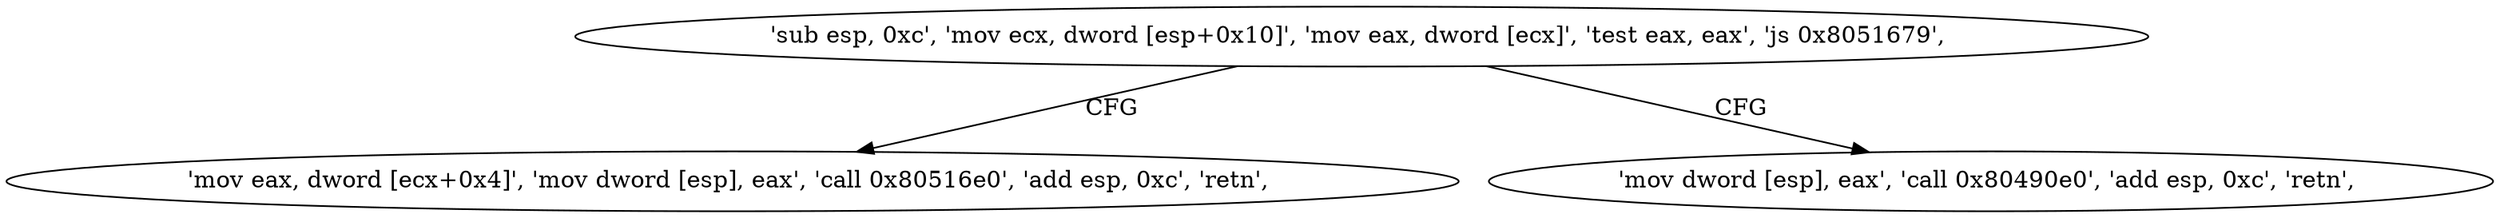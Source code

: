 digraph "func" {
"134551136" [label = "'sub esp, 0xc', 'mov ecx, dword [esp+0x10]', 'mov eax, dword [ecx]', 'test eax, eax', 'js 0x8051679', " ]
"134551161" [label = "'mov eax, dword [ecx+0x4]', 'mov dword [esp], eax', 'call 0x80516e0', 'add esp, 0xc', 'retn', " ]
"134551149" [label = "'mov dword [esp], eax', 'call 0x80490e0', 'add esp, 0xc', 'retn', " ]
"134551136" -> "134551161" [ label = "CFG" ]
"134551136" -> "134551149" [ label = "CFG" ]
}
